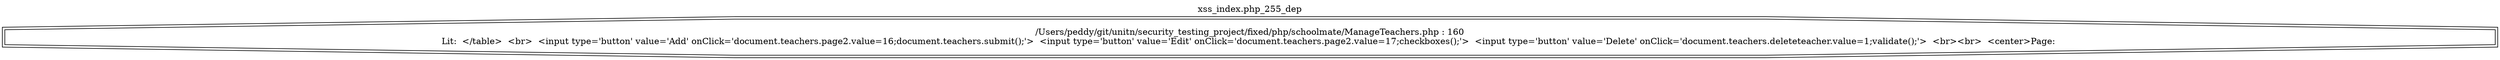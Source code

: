 digraph cfg {
  label="xss_index.php_255_dep";
  labelloc=t;
  n1 [shape=doubleoctagon, label="/Users/peddy/git/unitn/security_testing_project/fixed/php/schoolmate/ManageTeachers.php : 160\nLit:  </table>  <br>  <input type='button' value='Add' onClick='document.teachers.page2.value=16;document.teachers.submit();'>  <input type='button' value='Edit' onClick='document.teachers.page2.value=17;checkboxes();'>  <input type='button' value='Delete' onClick='document.teachers.deleteteacher.value=1;validate();'>  <br><br>  <center>Page: \n"];
}
